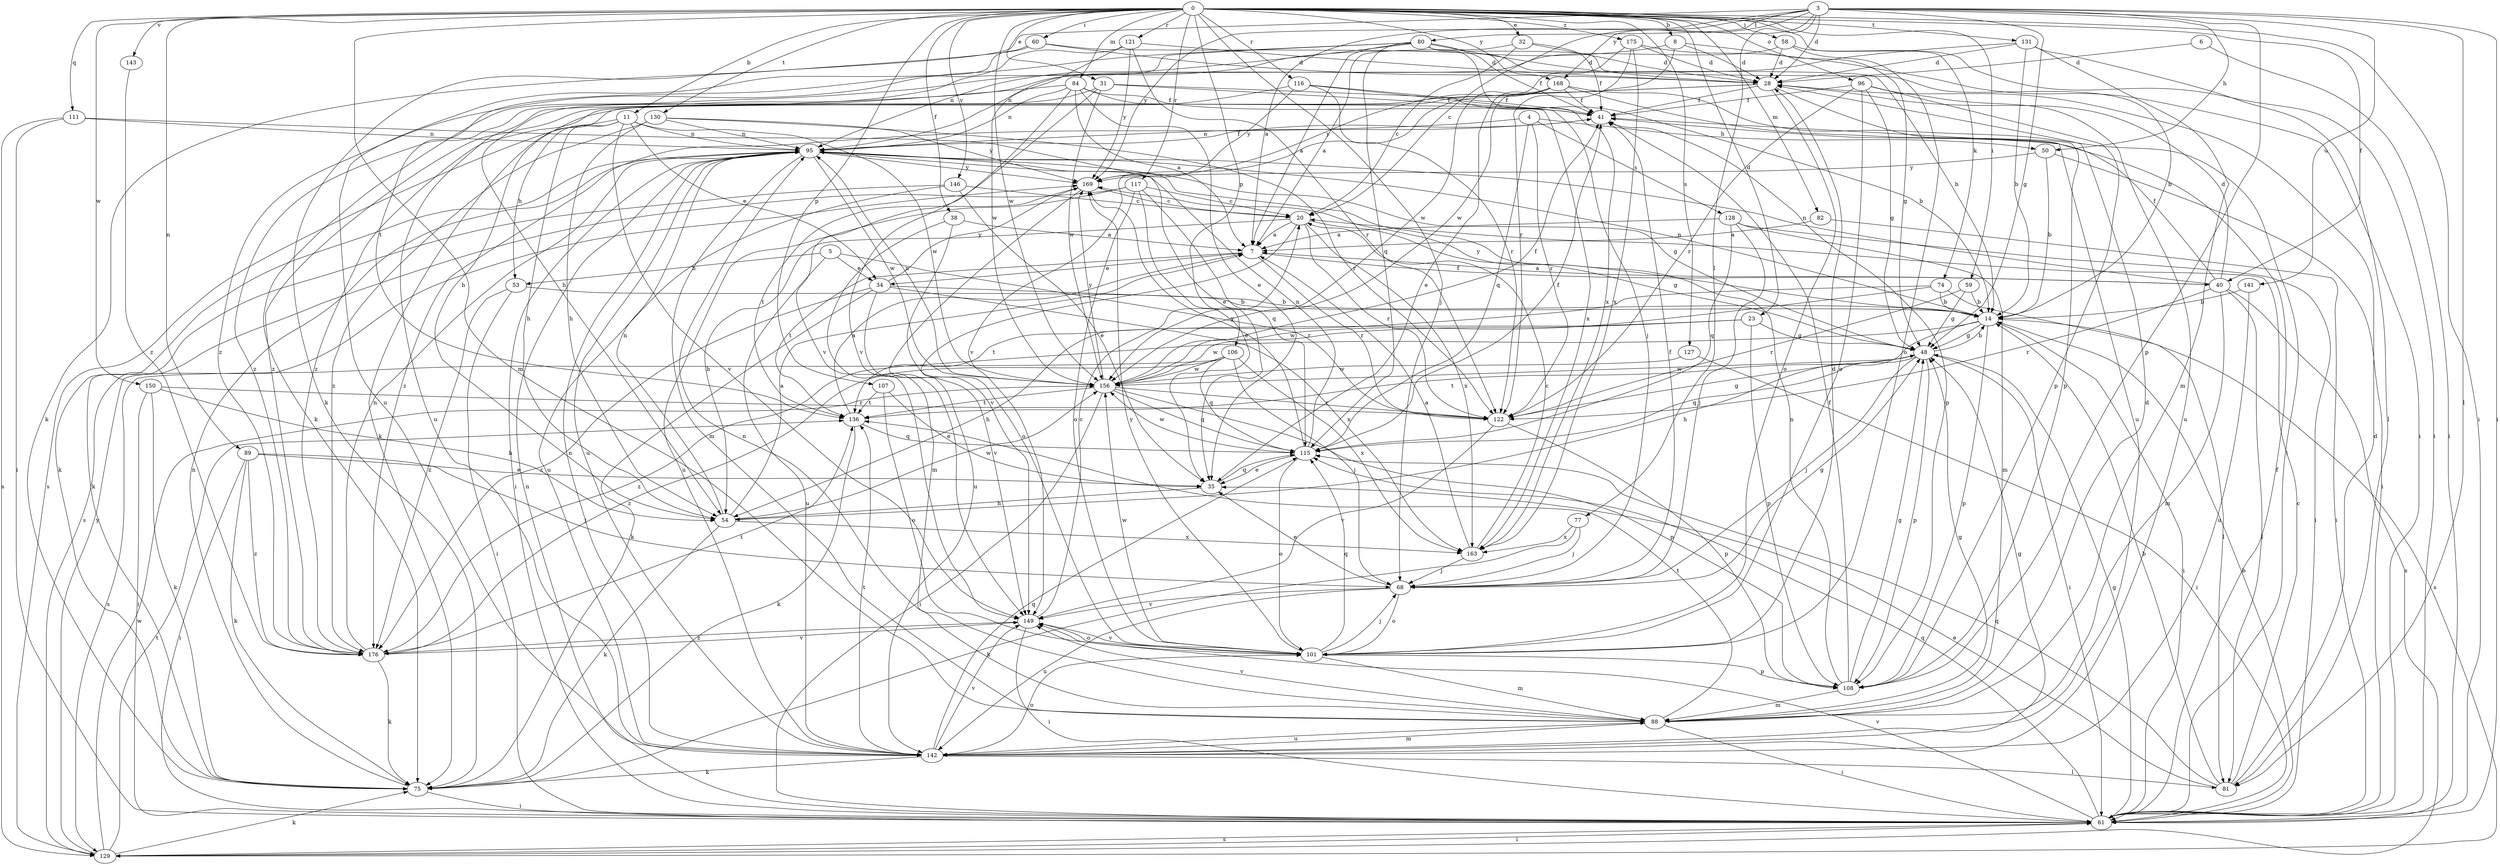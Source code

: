 strict digraph  {
0;
3;
4;
5;
6;
7;
8;
11;
14;
20;
23;
28;
31;
32;
34;
35;
38;
40;
41;
48;
50;
53;
54;
58;
59;
60;
61;
68;
74;
75;
77;
80;
81;
82;
84;
88;
89;
95;
96;
101;
106;
107;
108;
111;
115;
116;
117;
121;
122;
127;
128;
129;
130;
131;
136;
141;
142;
143;
146;
149;
150;
156;
163;
168;
169;
175;
176;
0 -> 8  [label=b];
0 -> 11  [label=b];
0 -> 23  [label=d];
0 -> 31  [label=e];
0 -> 32  [label=e];
0 -> 38  [label=f];
0 -> 40  [label=f];
0 -> 58  [label=i];
0 -> 59  [label=i];
0 -> 60  [label=i];
0 -> 61  [label=i];
0 -> 68  [label=j];
0 -> 74  [label=k];
0 -> 82  [label=m];
0 -> 84  [label=m];
0 -> 88  [label=m];
0 -> 89  [label=n];
0 -> 96  [label=o];
0 -> 106  [label=p];
0 -> 107  [label=p];
0 -> 111  [label=q];
0 -> 116  [label=r];
0 -> 117  [label=r];
0 -> 121  [label=r];
0 -> 127  [label=s];
0 -> 130  [label=t];
0 -> 131  [label=t];
0 -> 143  [label=v];
0 -> 146  [label=v];
0 -> 150  [label=w];
0 -> 156  [label=w];
0 -> 168  [label=y];
0 -> 175  [label=z];
3 -> 7  [label=a];
3 -> 20  [label=c];
3 -> 28  [label=d];
3 -> 48  [label=g];
3 -> 50  [label=h];
3 -> 61  [label=i];
3 -> 75  [label=k];
3 -> 77  [label=l];
3 -> 80  [label=l];
3 -> 81  [label=l];
3 -> 108  [label=p];
3 -> 141  [label=u];
3 -> 168  [label=y];
3 -> 169  [label=y];
4 -> 50  [label=h];
4 -> 115  [label=q];
4 -> 122  [label=r];
4 -> 128  [label=s];
4 -> 176  [label=z];
5 -> 34  [label=e];
5 -> 53  [label=h];
5 -> 122  [label=r];
5 -> 142  [label=u];
6 -> 28  [label=d];
6 -> 61  [label=i];
7 -> 34  [label=e];
7 -> 40  [label=f];
7 -> 122  [label=r];
7 -> 136  [label=t];
8 -> 28  [label=d];
8 -> 48  [label=g];
8 -> 75  [label=k];
8 -> 156  [label=w];
11 -> 34  [label=e];
11 -> 53  [label=h];
11 -> 54  [label=h];
11 -> 95  [label=n];
11 -> 129  [label=s];
11 -> 149  [label=v];
11 -> 156  [label=w];
14 -> 48  [label=g];
14 -> 54  [label=h];
14 -> 61  [label=i];
14 -> 95  [label=n];
14 -> 108  [label=p];
14 -> 129  [label=s];
14 -> 169  [label=y];
14 -> 176  [label=z];
20 -> 7  [label=a];
20 -> 48  [label=g];
20 -> 54  [label=h];
20 -> 122  [label=r];
20 -> 142  [label=u];
20 -> 163  [label=x];
23 -> 48  [label=g];
23 -> 54  [label=h];
23 -> 108  [label=p];
23 -> 156  [label=w];
28 -> 41  [label=f];
28 -> 75  [label=k];
28 -> 101  [label=o];
28 -> 108  [label=p];
28 -> 176  [label=z];
31 -> 14  [label=b];
31 -> 41  [label=f];
31 -> 142  [label=u];
31 -> 149  [label=v];
31 -> 156  [label=w];
32 -> 7  [label=a];
32 -> 20  [label=c];
32 -> 28  [label=d];
32 -> 41  [label=f];
34 -> 14  [label=b];
34 -> 75  [label=k];
34 -> 149  [label=v];
34 -> 163  [label=x];
34 -> 169  [label=y];
34 -> 176  [label=z];
35 -> 54  [label=h];
35 -> 115  [label=q];
38 -> 7  [label=a];
38 -> 88  [label=m];
38 -> 101  [label=o];
40 -> 7  [label=a];
40 -> 28  [label=d];
40 -> 41  [label=f];
40 -> 81  [label=l];
40 -> 88  [label=m];
40 -> 95  [label=n];
40 -> 122  [label=r];
40 -> 129  [label=s];
41 -> 95  [label=n];
41 -> 108  [label=p];
48 -> 14  [label=b];
48 -> 61  [label=i];
48 -> 68  [label=j];
48 -> 108  [label=p];
48 -> 115  [label=q];
48 -> 136  [label=t];
48 -> 156  [label=w];
50 -> 14  [label=b];
50 -> 61  [label=i];
50 -> 169  [label=y];
53 -> 14  [label=b];
53 -> 61  [label=i];
53 -> 176  [label=z];
54 -> 7  [label=a];
54 -> 75  [label=k];
54 -> 95  [label=n];
54 -> 156  [label=w];
54 -> 163  [label=x];
58 -> 28  [label=d];
58 -> 61  [label=i];
58 -> 95  [label=n];
58 -> 101  [label=o];
59 -> 14  [label=b];
59 -> 48  [label=g];
59 -> 122  [label=r];
60 -> 14  [label=b];
60 -> 28  [label=d];
60 -> 75  [label=k];
60 -> 142  [label=u];
61 -> 14  [label=b];
61 -> 41  [label=f];
61 -> 48  [label=g];
61 -> 95  [label=n];
61 -> 115  [label=q];
61 -> 129  [label=s];
61 -> 149  [label=v];
68 -> 35  [label=e];
68 -> 41  [label=f];
68 -> 48  [label=g];
68 -> 101  [label=o];
68 -> 142  [label=u];
68 -> 149  [label=v];
74 -> 14  [label=b];
74 -> 81  [label=l];
74 -> 136  [label=t];
74 -> 156  [label=w];
75 -> 61  [label=i];
75 -> 95  [label=n];
77 -> 68  [label=j];
77 -> 75  [label=k];
77 -> 163  [label=x];
80 -> 7  [label=a];
80 -> 14  [label=b];
80 -> 28  [label=d];
80 -> 41  [label=f];
80 -> 54  [label=h];
80 -> 95  [label=n];
80 -> 115  [label=q];
80 -> 163  [label=x];
80 -> 176  [label=z];
81 -> 14  [label=b];
81 -> 20  [label=c];
81 -> 28  [label=d];
81 -> 35  [label=e];
81 -> 115  [label=q];
82 -> 7  [label=a];
82 -> 61  [label=i];
84 -> 7  [label=a];
84 -> 35  [label=e];
84 -> 41  [label=f];
84 -> 95  [label=n];
84 -> 149  [label=v];
84 -> 163  [label=x];
84 -> 176  [label=z];
88 -> 28  [label=d];
88 -> 48  [label=g];
88 -> 61  [label=i];
88 -> 95  [label=n];
88 -> 136  [label=t];
88 -> 142  [label=u];
88 -> 149  [label=v];
89 -> 35  [label=e];
89 -> 61  [label=i];
89 -> 68  [label=j];
89 -> 75  [label=k];
89 -> 176  [label=z];
95 -> 41  [label=f];
95 -> 48  [label=g];
95 -> 61  [label=i];
95 -> 75  [label=k];
95 -> 88  [label=m];
95 -> 142  [label=u];
95 -> 156  [label=w];
95 -> 169  [label=y];
96 -> 41  [label=f];
96 -> 48  [label=g];
96 -> 101  [label=o];
96 -> 108  [label=p];
96 -> 122  [label=r];
96 -> 142  [label=u];
101 -> 28  [label=d];
101 -> 68  [label=j];
101 -> 88  [label=m];
101 -> 108  [label=p];
101 -> 115  [label=q];
101 -> 149  [label=v];
101 -> 156  [label=w];
101 -> 169  [label=y];
106 -> 68  [label=j];
106 -> 115  [label=q];
106 -> 129  [label=s];
106 -> 156  [label=w];
106 -> 163  [label=x];
106 -> 176  [label=z];
107 -> 35  [label=e];
107 -> 101  [label=o];
107 -> 136  [label=t];
108 -> 41  [label=f];
108 -> 48  [label=g];
108 -> 88  [label=m];
108 -> 95  [label=n];
111 -> 35  [label=e];
111 -> 61  [label=i];
111 -> 95  [label=n];
111 -> 129  [label=s];
115 -> 35  [label=e];
115 -> 41  [label=f];
115 -> 95  [label=n];
115 -> 101  [label=o];
115 -> 156  [label=w];
115 -> 169  [label=y];
116 -> 41  [label=f];
116 -> 68  [label=j];
116 -> 122  [label=r];
116 -> 169  [label=y];
116 -> 176  [label=z];
117 -> 20  [label=c];
117 -> 35  [label=e];
117 -> 101  [label=o];
117 -> 115  [label=q];
117 -> 129  [label=s];
117 -> 142  [label=u];
121 -> 28  [label=d];
121 -> 122  [label=r];
121 -> 136  [label=t];
121 -> 156  [label=w];
121 -> 169  [label=y];
122 -> 48  [label=g];
122 -> 108  [label=p];
122 -> 149  [label=v];
127 -> 61  [label=i];
127 -> 156  [label=w];
128 -> 7  [label=a];
128 -> 61  [label=i];
128 -> 68  [label=j];
128 -> 88  [label=m];
128 -> 115  [label=q];
129 -> 61  [label=i];
129 -> 75  [label=k];
129 -> 136  [label=t];
129 -> 156  [label=w];
129 -> 169  [label=y];
130 -> 54  [label=h];
130 -> 95  [label=n];
130 -> 122  [label=r];
130 -> 169  [label=y];
130 -> 176  [label=z];
131 -> 14  [label=b];
131 -> 28  [label=d];
131 -> 54  [label=h];
131 -> 81  [label=l];
131 -> 88  [label=m];
136 -> 7  [label=a];
136 -> 75  [label=k];
136 -> 115  [label=q];
141 -> 14  [label=b];
141 -> 142  [label=u];
142 -> 48  [label=g];
142 -> 75  [label=k];
142 -> 81  [label=l];
142 -> 88  [label=m];
142 -> 95  [label=n];
142 -> 101  [label=o];
142 -> 115  [label=q];
142 -> 136  [label=t];
142 -> 149  [label=v];
143 -> 176  [label=z];
146 -> 20  [label=c];
146 -> 35  [label=e];
146 -> 75  [label=k];
146 -> 142  [label=u];
149 -> 20  [label=c];
149 -> 61  [label=i];
149 -> 101  [label=o];
149 -> 176  [label=z];
150 -> 54  [label=h];
150 -> 61  [label=i];
150 -> 75  [label=k];
150 -> 122  [label=r];
156 -> 41  [label=f];
156 -> 61  [label=i];
156 -> 95  [label=n];
156 -> 108  [label=p];
156 -> 115  [label=q];
156 -> 122  [label=r];
156 -> 136  [label=t];
156 -> 169  [label=y];
163 -> 7  [label=a];
163 -> 20  [label=c];
163 -> 68  [label=j];
168 -> 35  [label=e];
168 -> 41  [label=f];
168 -> 61  [label=i];
168 -> 142  [label=u];
168 -> 149  [label=v];
168 -> 169  [label=y];
169 -> 20  [label=c];
169 -> 136  [label=t];
169 -> 149  [label=v];
175 -> 28  [label=d];
175 -> 61  [label=i];
175 -> 122  [label=r];
175 -> 156  [label=w];
175 -> 163  [label=x];
176 -> 75  [label=k];
176 -> 95  [label=n];
176 -> 136  [label=t];
176 -> 149  [label=v];
}
